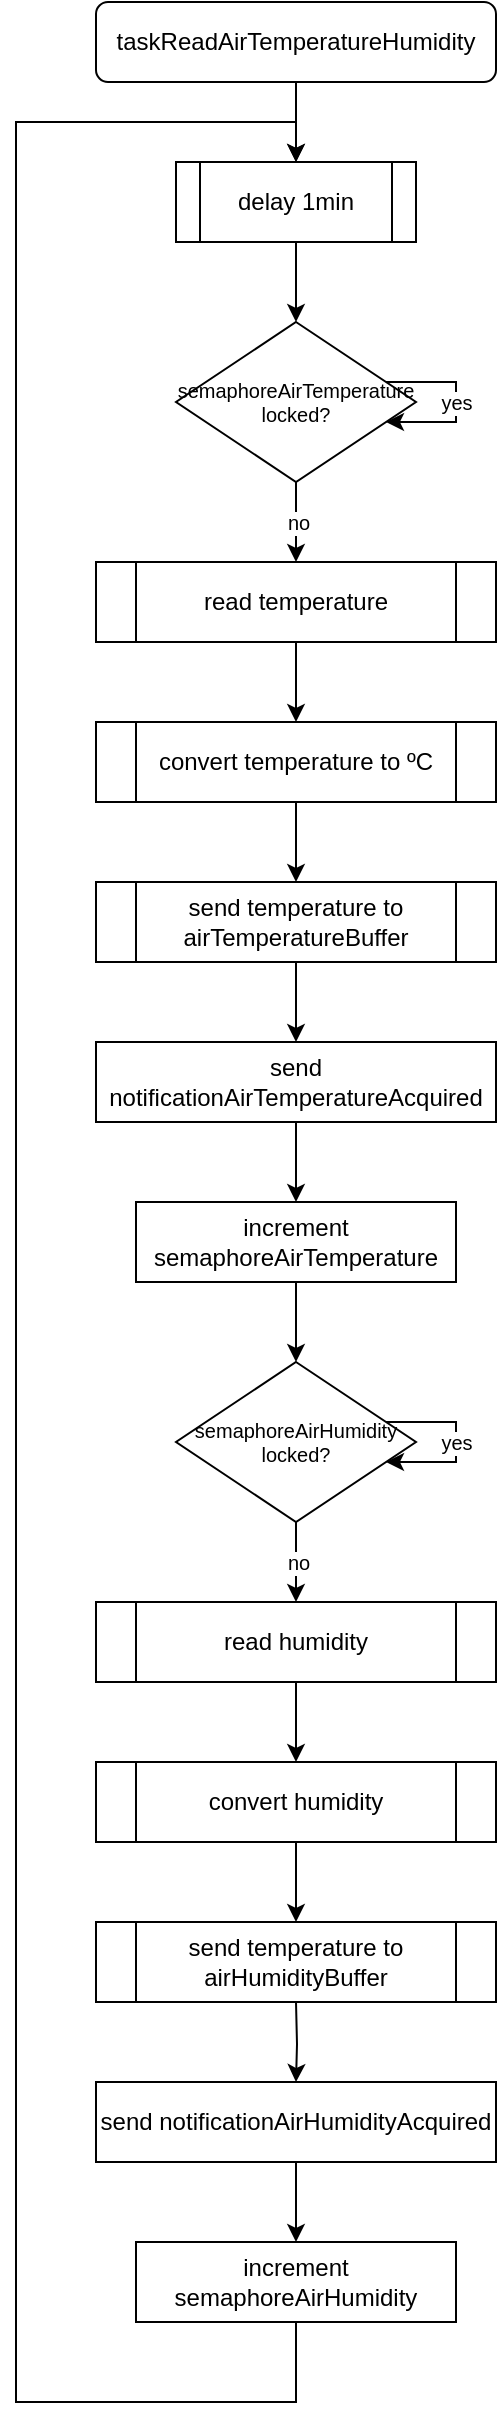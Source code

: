 <mxfile version="15.9.6" type="device"><diagram id="C5RBs43oDa-KdzZeNtuy" name="Page-1"><mxGraphModel dx="2307" dy="1087" grid="1" gridSize="10" guides="1" tooltips="1" connect="1" arrows="1" fold="1" page="1" pageScale="1" pageWidth="827" pageHeight="1169" math="0" shadow="0"><root><mxCell id="WIyWlLk6GJQsqaUBKTNV-0"/><mxCell id="WIyWlLk6GJQsqaUBKTNV-1" parent="WIyWlLk6GJQsqaUBKTNV-0"/><mxCell id="kXIF5lAyFnLGbSisuO0o-7" value="" style="edgeStyle=orthogonalEdgeStyle;rounded=0;orthogonalLoop=1;jettySize=auto;html=1;fontSize=10;" parent="WIyWlLk6GJQsqaUBKTNV-1" source="kXIF5lAyFnLGbSisuO0o-2" target="kXIF5lAyFnLGbSisuO0o-3" edge="1"><mxGeometry relative="1" as="geometry"/></mxCell><mxCell id="kXIF5lAyFnLGbSisuO0o-2" value="&lt;span&gt;taskReadAirTemperatureHumidity&lt;/span&gt;" style="rounded=1;whiteSpace=wrap;html=1;" parent="WIyWlLk6GJQsqaUBKTNV-1" vertex="1"><mxGeometry x="280" y="80" width="200" height="40" as="geometry"/></mxCell><mxCell id="kXIF5lAyFnLGbSisuO0o-8" value="" style="edgeStyle=orthogonalEdgeStyle;rounded=0;orthogonalLoop=1;jettySize=auto;html=1;fontSize=10;" parent="WIyWlLk6GJQsqaUBKTNV-1" source="kXIF5lAyFnLGbSisuO0o-3" target="kXIF5lAyFnLGbSisuO0o-6" edge="1"><mxGeometry relative="1" as="geometry"/></mxCell><mxCell id="kXIF5lAyFnLGbSisuO0o-3" value="delay 1min" style="shape=process;whiteSpace=wrap;html=1;backgroundOutline=1;" parent="WIyWlLk6GJQsqaUBKTNV-1" vertex="1"><mxGeometry x="320" y="160" width="120" height="40" as="geometry"/></mxCell><mxCell id="kXIF5lAyFnLGbSisuO0o-10" value="no" style="edgeStyle=orthogonalEdgeStyle;rounded=0;orthogonalLoop=1;jettySize=auto;html=1;fontSize=10;" parent="WIyWlLk6GJQsqaUBKTNV-1" source="kXIF5lAyFnLGbSisuO0o-6" edge="1"><mxGeometry relative="1" as="geometry"><mxPoint x="380" y="360" as="targetPoint"/></mxGeometry></mxCell><mxCell id="kXIF5lAyFnLGbSisuO0o-6" value="semaphoreAirTemperature&lt;br style=&quot;font-size: 10px&quot;&gt;locked?" style="rhombus;whiteSpace=wrap;html=1;fontSize=10;" parent="WIyWlLk6GJQsqaUBKTNV-1" vertex="1"><mxGeometry x="320" y="240" width="120" height="80" as="geometry"/></mxCell><mxCell id="VAWmplTxv4eoMh8Il5WT-13" style="edgeStyle=orthogonalEdgeStyle;rounded=0;orthogonalLoop=1;jettySize=auto;html=1;" parent="WIyWlLk6GJQsqaUBKTNV-1" source="kXIF5lAyFnLGbSisuO0o-11" target="VAWmplTxv4eoMh8Il5WT-12" edge="1"><mxGeometry relative="1" as="geometry"/></mxCell><mxCell id="kXIF5lAyFnLGbSisuO0o-11" value="convert temperature to ºC" style="shape=process;whiteSpace=wrap;html=1;backgroundOutline=1;" parent="WIyWlLk6GJQsqaUBKTNV-1" vertex="1"><mxGeometry x="280" y="440" width="200" height="40" as="geometry"/></mxCell><mxCell id="kXIF5lAyFnLGbSisuO0o-21" value="" style="edgeStyle=orthogonalEdgeStyle;rounded=0;orthogonalLoop=1;jettySize=auto;html=1;fontSize=10;" parent="WIyWlLk6GJQsqaUBKTNV-1" source="kXIF5lAyFnLGbSisuO0o-13" target="kXIF5lAyFnLGbSisuO0o-15" edge="1"><mxGeometry relative="1" as="geometry"/></mxCell><mxCell id="kXIF5lAyFnLGbSisuO0o-13" value="increment&lt;br&gt;semaphoreAirTemperature" style="rounded=0;whiteSpace=wrap;html=1;" parent="WIyWlLk6GJQsqaUBKTNV-1" vertex="1"><mxGeometry x="300" y="680" width="160" height="40" as="geometry"/></mxCell><mxCell id="kXIF5lAyFnLGbSisuO0o-22" value="no" style="edgeStyle=orthogonalEdgeStyle;rounded=0;orthogonalLoop=1;jettySize=auto;html=1;fontSize=10;" parent="WIyWlLk6GJQsqaUBKTNV-1" source="kXIF5lAyFnLGbSisuO0o-15" edge="1"><mxGeometry relative="1" as="geometry"><mxPoint x="380" y="880" as="targetPoint"/></mxGeometry></mxCell><mxCell id="kXIF5lAyFnLGbSisuO0o-15" value="semaphoreAirHumidity&lt;br&gt;locked?" style="rhombus;whiteSpace=wrap;html=1;fontSize=10;" parent="WIyWlLk6GJQsqaUBKTNV-1" vertex="1"><mxGeometry x="320" y="760" width="120" height="80" as="geometry"/></mxCell><mxCell id="VAWmplTxv4eoMh8Il5WT-4" style="edgeStyle=orthogonalEdgeStyle;rounded=0;orthogonalLoop=1;jettySize=auto;html=1;" parent="WIyWlLk6GJQsqaUBKTNV-1" target="VAWmplTxv4eoMh8Il5WT-3" edge="1"><mxGeometry relative="1" as="geometry"><mxPoint x="380" y="1080" as="sourcePoint"/></mxGeometry></mxCell><mxCell id="kXIF5lAyFnLGbSisuO0o-23" style="edgeStyle=orthogonalEdgeStyle;rounded=0;orthogonalLoop=1;jettySize=auto;html=1;entryX=0.5;entryY=0;entryDx=0;entryDy=0;fontSize=10;" parent="WIyWlLk6GJQsqaUBKTNV-1" source="kXIF5lAyFnLGbSisuO0o-20" target="kXIF5lAyFnLGbSisuO0o-3" edge="1"><mxGeometry relative="1" as="geometry"><Array as="points"><mxPoint x="380" y="1280"/><mxPoint x="240" y="1280"/><mxPoint x="240" y="140"/><mxPoint x="380" y="140"/></Array></mxGeometry></mxCell><mxCell id="kXIF5lAyFnLGbSisuO0o-20" value="increment&lt;br&gt;semaphoreAirHumidity" style="rounded=0;whiteSpace=wrap;html=1;" parent="WIyWlLk6GJQsqaUBKTNV-1" vertex="1"><mxGeometry x="300" y="1200" width="160" height="40" as="geometry"/></mxCell><mxCell id="kXIF5lAyFnLGbSisuO0o-24" value="yes" style="edgeStyle=orthogonalEdgeStyle;rounded=0;orthogonalLoop=1;jettySize=auto;html=1;fontSize=10;" parent="WIyWlLk6GJQsqaUBKTNV-1" source="kXIF5lAyFnLGbSisuO0o-15" target="kXIF5lAyFnLGbSisuO0o-15" edge="1"><mxGeometry relative="1" as="geometry"/></mxCell><mxCell id="kXIF5lAyFnLGbSisuO0o-26" value="yes" style="edgeStyle=orthogonalEdgeStyle;rounded=0;orthogonalLoop=1;jettySize=auto;html=1;fontSize=10;" parent="WIyWlLk6GJQsqaUBKTNV-1" source="kXIF5lAyFnLGbSisuO0o-6" target="kXIF5lAyFnLGbSisuO0o-6" edge="1"><mxGeometry relative="1" as="geometry"/></mxCell><mxCell id="VAWmplTxv4eoMh8Il5WT-2" style="edgeStyle=orthogonalEdgeStyle;rounded=0;orthogonalLoop=1;jettySize=auto;html=1;" parent="WIyWlLk6GJQsqaUBKTNV-1" source="VAWmplTxv4eoMh8Il5WT-0" target="kXIF5lAyFnLGbSisuO0o-13" edge="1"><mxGeometry relative="1" as="geometry"/></mxCell><mxCell id="VAWmplTxv4eoMh8Il5WT-0" value="send notificationAirTemperatureAcquired" style="rounded=0;whiteSpace=wrap;html=1;" parent="WIyWlLk6GJQsqaUBKTNV-1" vertex="1"><mxGeometry x="280" y="600" width="200" height="40" as="geometry"/></mxCell><mxCell id="VAWmplTxv4eoMh8Il5WT-5" style="edgeStyle=orthogonalEdgeStyle;rounded=0;orthogonalLoop=1;jettySize=auto;html=1;entryX=0.5;entryY=0;entryDx=0;entryDy=0;" parent="WIyWlLk6GJQsqaUBKTNV-1" source="VAWmplTxv4eoMh8Il5WT-3" target="kXIF5lAyFnLGbSisuO0o-20" edge="1"><mxGeometry relative="1" as="geometry"/></mxCell><mxCell id="VAWmplTxv4eoMh8Il5WT-3" value="send notificationAirHumidityAcquired" style="rounded=0;whiteSpace=wrap;html=1;" parent="WIyWlLk6GJQsqaUBKTNV-1" vertex="1"><mxGeometry x="280" y="1120" width="200" height="40" as="geometry"/></mxCell><mxCell id="VAWmplTxv4eoMh8Il5WT-11" value="" style="edgeStyle=orthogonalEdgeStyle;rounded=0;orthogonalLoop=1;jettySize=auto;html=1;" parent="WIyWlLk6GJQsqaUBKTNV-1" source="VAWmplTxv4eoMh8Il5WT-6" target="kXIF5lAyFnLGbSisuO0o-11" edge="1"><mxGeometry relative="1" as="geometry"/></mxCell><mxCell id="VAWmplTxv4eoMh8Il5WT-6" value="read temperature" style="shape=process;whiteSpace=wrap;html=1;backgroundOutline=1;" parent="WIyWlLk6GJQsqaUBKTNV-1" vertex="1"><mxGeometry x="280" y="360" width="200" height="40" as="geometry"/></mxCell><mxCell id="VAWmplTxv4eoMh8Il5WT-17" value="" style="edgeStyle=orthogonalEdgeStyle;rounded=0;orthogonalLoop=1;jettySize=auto;html=1;" parent="WIyWlLk6GJQsqaUBKTNV-1" source="VAWmplTxv4eoMh8Il5WT-7" target="VAWmplTxv4eoMh8Il5WT-15" edge="1"><mxGeometry relative="1" as="geometry"/></mxCell><mxCell id="VAWmplTxv4eoMh8Il5WT-7" value="read humidity" style="shape=process;whiteSpace=wrap;html=1;backgroundOutline=1;" parent="WIyWlLk6GJQsqaUBKTNV-1" vertex="1"><mxGeometry x="280" y="880" width="200" height="40" as="geometry"/></mxCell><mxCell id="VAWmplTxv4eoMh8Il5WT-14" style="edgeStyle=orthogonalEdgeStyle;rounded=0;orthogonalLoop=1;jettySize=auto;html=1;" parent="WIyWlLk6GJQsqaUBKTNV-1" source="VAWmplTxv4eoMh8Il5WT-12" target="VAWmplTxv4eoMh8Il5WT-0" edge="1"><mxGeometry relative="1" as="geometry"/></mxCell><mxCell id="VAWmplTxv4eoMh8Il5WT-12" value="send temperature to airTemperatureBuffer" style="shape=process;whiteSpace=wrap;html=1;backgroundOutline=1;" parent="WIyWlLk6GJQsqaUBKTNV-1" vertex="1"><mxGeometry x="280" y="520" width="200" height="40" as="geometry"/></mxCell><mxCell id="VAWmplTxv4eoMh8Il5WT-18" value="" style="edgeStyle=orthogonalEdgeStyle;rounded=0;orthogonalLoop=1;jettySize=auto;html=1;" parent="WIyWlLk6GJQsqaUBKTNV-1" source="VAWmplTxv4eoMh8Il5WT-15" target="VAWmplTxv4eoMh8Il5WT-16" edge="1"><mxGeometry relative="1" as="geometry"/></mxCell><mxCell id="VAWmplTxv4eoMh8Il5WT-15" value="convert humidity" style="shape=process;whiteSpace=wrap;html=1;backgroundOutline=1;" parent="WIyWlLk6GJQsqaUBKTNV-1" vertex="1"><mxGeometry x="280" y="960" width="200" height="40" as="geometry"/></mxCell><mxCell id="VAWmplTxv4eoMh8Il5WT-16" value="send temperature to airHumidityBuffer" style="shape=process;whiteSpace=wrap;html=1;backgroundOutline=1;" parent="WIyWlLk6GJQsqaUBKTNV-1" vertex="1"><mxGeometry x="280" y="1040" width="200" height="40" as="geometry"/></mxCell></root></mxGraphModel></diagram></mxfile>